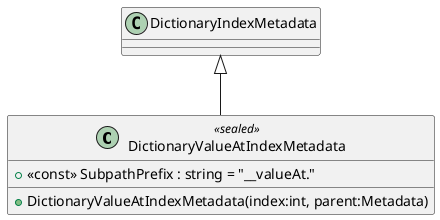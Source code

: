 @startuml
class DictionaryValueAtIndexMetadata <<sealed>> {
    + DictionaryValueAtIndexMetadata(index:int, parent:Metadata)
    + <<const>> SubpathPrefix : string = "__valueAt."
}
DictionaryIndexMetadata <|-- DictionaryValueAtIndexMetadata
@enduml
